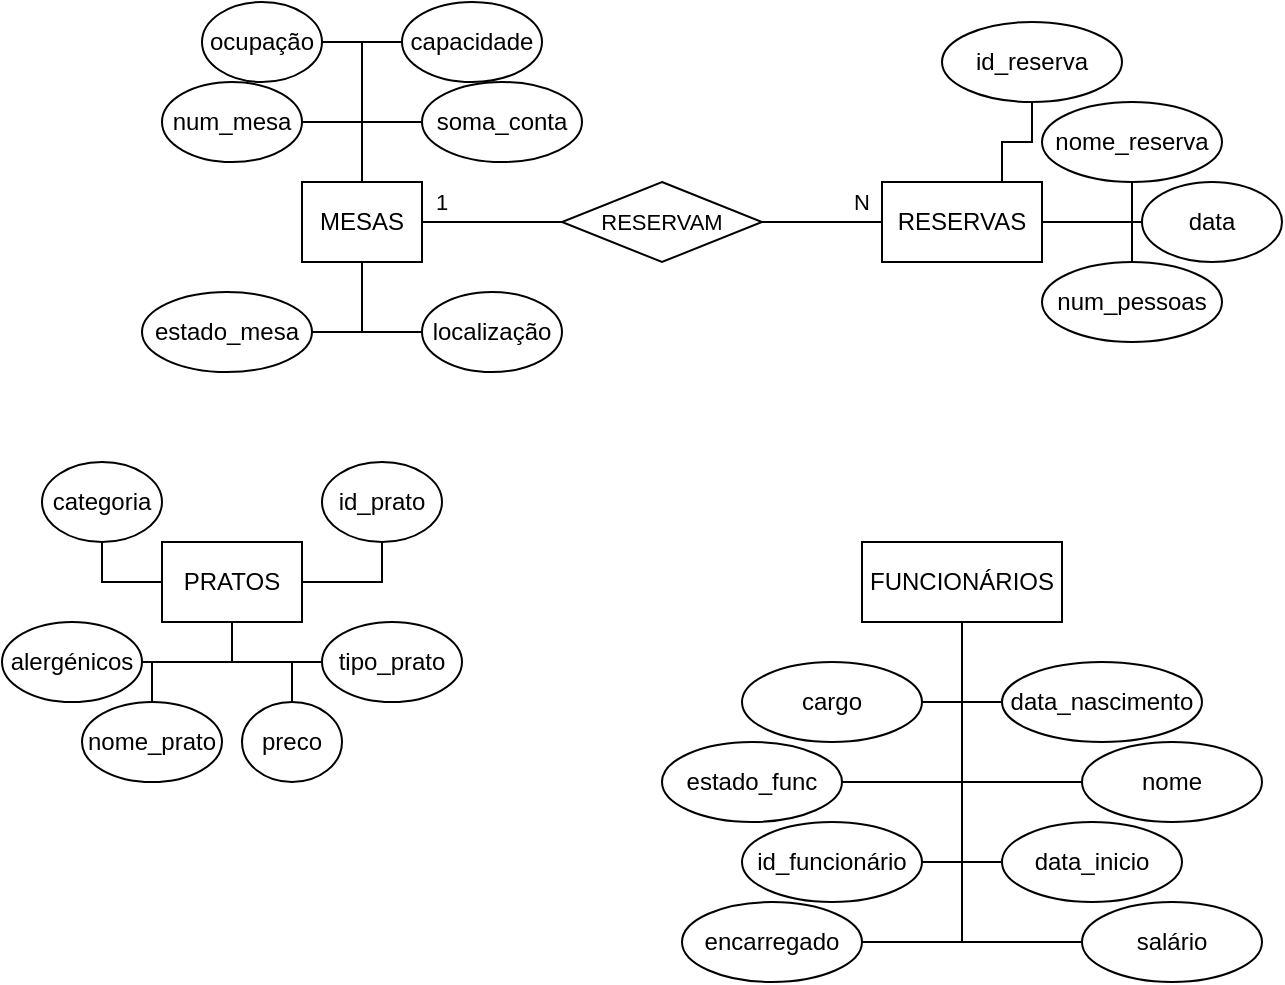 <mxfile version="24.7.17">
  <diagram name="Page-1" id="Iw8S8Xemn7VmbfUd6pgT">
    <mxGraphModel dx="819" dy="478" grid="1" gridSize="10" guides="1" tooltips="1" connect="1" arrows="1" fold="1" page="1" pageScale="1" pageWidth="1100" pageHeight="850" math="0" shadow="0">
      <root>
        <mxCell id="0" />
        <mxCell id="1" parent="0" />
        <mxCell id="8s444AVAX36J0QpNYse8-12" style="edgeStyle=orthogonalEdgeStyle;rounded=0;orthogonalLoop=1;jettySize=auto;html=1;exitX=0.5;exitY=1;exitDx=0;exitDy=0;entryX=0.5;entryY=0;entryDx=0;entryDy=0;endArrow=none;endFill=0;" edge="1" parent="1" source="8s444AVAX36J0QpNYse8-1" target="8s444AVAX36J0QpNYse8-10">
          <mxGeometry relative="1" as="geometry" />
        </mxCell>
        <mxCell id="8s444AVAX36J0QpNYse8-13" style="edgeStyle=orthogonalEdgeStyle;rounded=0;orthogonalLoop=1;jettySize=auto;html=1;exitX=0.5;exitY=1;exitDx=0;exitDy=0;entryX=0;entryY=0.5;entryDx=0;entryDy=0;endArrow=none;endFill=0;" edge="1" parent="1" source="8s444AVAX36J0QpNYse8-1" target="8s444AVAX36J0QpNYse8-8">
          <mxGeometry relative="1" as="geometry" />
        </mxCell>
        <mxCell id="8s444AVAX36J0QpNYse8-14" style="edgeStyle=orthogonalEdgeStyle;rounded=0;orthogonalLoop=1;jettySize=auto;html=1;exitX=0.5;exitY=1;exitDx=0;exitDy=0;entryX=0.5;entryY=0;entryDx=0;entryDy=0;endArrow=none;endFill=0;" edge="1" parent="1" source="8s444AVAX36J0QpNYse8-1" target="8s444AVAX36J0QpNYse8-9">
          <mxGeometry relative="1" as="geometry" />
        </mxCell>
        <mxCell id="8s444AVAX36J0QpNYse8-16" style="edgeStyle=orthogonalEdgeStyle;rounded=0;orthogonalLoop=1;jettySize=auto;html=1;exitX=0.5;exitY=1;exitDx=0;exitDy=0;entryX=1;entryY=0.5;entryDx=0;entryDy=0;endArrow=none;endFill=0;" edge="1" parent="1" source="8s444AVAX36J0QpNYse8-1" target="8s444AVAX36J0QpNYse8-11">
          <mxGeometry relative="1" as="geometry" />
        </mxCell>
        <mxCell id="8s444AVAX36J0QpNYse8-19" style="edgeStyle=orthogonalEdgeStyle;rounded=0;orthogonalLoop=1;jettySize=auto;html=1;exitX=0;exitY=0.5;exitDx=0;exitDy=0;entryX=0.5;entryY=1;entryDx=0;entryDy=0;endArrow=none;endFill=0;" edge="1" parent="1" source="8s444AVAX36J0QpNYse8-1" target="8s444AVAX36J0QpNYse8-6">
          <mxGeometry relative="1" as="geometry" />
        </mxCell>
        <mxCell id="8s444AVAX36J0QpNYse8-23" style="edgeStyle=orthogonalEdgeStyle;rounded=0;orthogonalLoop=1;jettySize=auto;html=1;exitX=1;exitY=0.5;exitDx=0;exitDy=0;entryX=0.5;entryY=1;entryDx=0;entryDy=0;endArrow=none;endFill=0;" edge="1" parent="1" source="8s444AVAX36J0QpNYse8-1" target="8s444AVAX36J0QpNYse8-22">
          <mxGeometry relative="1" as="geometry" />
        </mxCell>
        <mxCell id="8s444AVAX36J0QpNYse8-1" value="PRATOS" style="rounded=0;whiteSpace=wrap;html=1;" vertex="1" parent="1">
          <mxGeometry x="260" y="510" width="70" height="40" as="geometry" />
        </mxCell>
        <mxCell id="8s444AVAX36J0QpNYse8-33" style="edgeStyle=orthogonalEdgeStyle;rounded=0;orthogonalLoop=1;jettySize=auto;html=1;exitX=0.5;exitY=0;exitDx=0;exitDy=0;entryX=1;entryY=0.5;entryDx=0;entryDy=0;endArrow=none;endFill=0;" edge="1" parent="1" source="8s444AVAX36J0QpNYse8-3" target="8s444AVAX36J0QpNYse8-25">
          <mxGeometry relative="1" as="geometry" />
        </mxCell>
        <mxCell id="8s444AVAX36J0QpNYse8-34" style="edgeStyle=orthogonalEdgeStyle;rounded=0;orthogonalLoop=1;jettySize=auto;html=1;exitX=0.5;exitY=0;exitDx=0;exitDy=0;entryX=1;entryY=0.5;entryDx=0;entryDy=0;endArrow=none;endFill=0;" edge="1" parent="1" source="8s444AVAX36J0QpNYse8-3" target="8s444AVAX36J0QpNYse8-29">
          <mxGeometry relative="1" as="geometry" />
        </mxCell>
        <mxCell id="8s444AVAX36J0QpNYse8-35" style="edgeStyle=orthogonalEdgeStyle;rounded=0;orthogonalLoop=1;jettySize=auto;html=1;exitX=0.5;exitY=0;exitDx=0;exitDy=0;entryX=0;entryY=0.5;entryDx=0;entryDy=0;endArrow=none;endFill=0;" edge="1" parent="1" source="8s444AVAX36J0QpNYse8-3" target="8s444AVAX36J0QpNYse8-27">
          <mxGeometry relative="1" as="geometry" />
        </mxCell>
        <mxCell id="8s444AVAX36J0QpNYse8-36" style="edgeStyle=orthogonalEdgeStyle;rounded=0;orthogonalLoop=1;jettySize=auto;html=1;exitX=0.5;exitY=0;exitDx=0;exitDy=0;entryX=0;entryY=0.5;entryDx=0;entryDy=0;endArrow=none;endFill=0;" edge="1" parent="1" source="8s444AVAX36J0QpNYse8-3" target="8s444AVAX36J0QpNYse8-30">
          <mxGeometry relative="1" as="geometry" />
        </mxCell>
        <mxCell id="8s444AVAX36J0QpNYse8-38" style="edgeStyle=orthogonalEdgeStyle;rounded=0;orthogonalLoop=1;jettySize=auto;html=1;exitX=0.5;exitY=1;exitDx=0;exitDy=0;entryX=1;entryY=0.5;entryDx=0;entryDy=0;endArrow=none;endFill=0;" edge="1" parent="1" source="8s444AVAX36J0QpNYse8-3" target="8s444AVAX36J0QpNYse8-28">
          <mxGeometry relative="1" as="geometry" />
        </mxCell>
        <mxCell id="8s444AVAX36J0QpNYse8-39" style="edgeStyle=orthogonalEdgeStyle;rounded=0;orthogonalLoop=1;jettySize=auto;html=1;exitX=0.5;exitY=1;exitDx=0;exitDy=0;entryX=0;entryY=0.5;entryDx=0;entryDy=0;endArrow=none;endFill=0;" edge="1" parent="1" source="8s444AVAX36J0QpNYse8-3" target="8s444AVAX36J0QpNYse8-26">
          <mxGeometry relative="1" as="geometry" />
        </mxCell>
        <mxCell id="8s444AVAX36J0QpNYse8-3" value="MESAS&lt;span style=&quot;color: rgba(0, 0, 0, 0); font-family: monospace; font-size: 0px; text-align: start; text-wrap: nowrap;&quot;&gt;%3CmxGraphModel%3E%3Croot%3E%3CmxCell%20id%3D%220%22%2F%3E%3CmxCell%20id%3D%221%22%20parent%3D%220%22%2F%3E%3CmxCell%20id%3D%222%22%20value%3D%22PRATOS%22%20style%3D%22rounded%3D0%3BwhiteSpace%3Dwrap%3Bhtml%3D1%3B%22%20vertex%3D%221%22%20parent%3D%221%22%3E%3CmxGeometry%20x%3D%22320%22%20y%3D%22440%22%20width%3D%2270%22%20height%3D%2240%22%20as%3D%22geometry%22%2F%3E%3C%2FmxCell%3E%3C%2Froot%3E%3C%2FmxGraphModel%3E&lt;/span&gt;" style="rounded=0;whiteSpace=wrap;html=1;" vertex="1" parent="1">
          <mxGeometry x="330" y="330" width="60" height="40" as="geometry" />
        </mxCell>
        <mxCell id="8s444AVAX36J0QpNYse8-41" style="edgeStyle=orthogonalEdgeStyle;shape=connector;rounded=0;orthogonalLoop=1;jettySize=auto;html=1;exitX=0;exitY=0.5;exitDx=0;exitDy=0;entryX=1;entryY=0.5;entryDx=0;entryDy=0;strokeColor=default;align=center;verticalAlign=middle;fontFamily=Helvetica;fontSize=11;fontColor=default;labelBackgroundColor=default;endArrow=none;endFill=0;" edge="1" parent="1" source="8s444AVAX36J0QpNYse8-4" target="8s444AVAX36J0QpNYse8-40">
          <mxGeometry relative="1" as="geometry" />
        </mxCell>
        <mxCell id="8s444AVAX36J0QpNYse8-49" style="edgeStyle=orthogonalEdgeStyle;shape=connector;rounded=0;orthogonalLoop=1;jettySize=auto;html=1;exitX=1;exitY=0.5;exitDx=0;exitDy=0;entryX=0;entryY=0.5;entryDx=0;entryDy=0;strokeColor=default;align=center;verticalAlign=middle;fontFamily=Helvetica;fontSize=11;fontColor=default;labelBackgroundColor=default;endArrow=none;endFill=0;" edge="1" parent="1" source="8s444AVAX36J0QpNYse8-4" target="8s444AVAX36J0QpNYse8-46">
          <mxGeometry relative="1" as="geometry" />
        </mxCell>
        <mxCell id="8s444AVAX36J0QpNYse8-50" style="edgeStyle=orthogonalEdgeStyle;shape=connector;rounded=0;orthogonalLoop=1;jettySize=auto;html=1;exitX=1;exitY=0.5;exitDx=0;exitDy=0;entryX=0.5;entryY=0;entryDx=0;entryDy=0;strokeColor=default;align=center;verticalAlign=middle;fontFamily=Helvetica;fontSize=11;fontColor=default;labelBackgroundColor=default;endArrow=none;endFill=0;" edge="1" parent="1" source="8s444AVAX36J0QpNYse8-4" target="8s444AVAX36J0QpNYse8-47">
          <mxGeometry relative="1" as="geometry" />
        </mxCell>
        <mxCell id="8s444AVAX36J0QpNYse8-51" style="edgeStyle=orthogonalEdgeStyle;shape=connector;rounded=0;orthogonalLoop=1;jettySize=auto;html=1;exitX=1;exitY=0.5;exitDx=0;exitDy=0;entryX=0.5;entryY=1;entryDx=0;entryDy=0;strokeColor=default;align=center;verticalAlign=middle;fontFamily=Helvetica;fontSize=11;fontColor=default;labelBackgroundColor=default;endArrow=none;endFill=0;" edge="1" parent="1" source="8s444AVAX36J0QpNYse8-4" target="8s444AVAX36J0QpNYse8-45">
          <mxGeometry relative="1" as="geometry" />
        </mxCell>
        <mxCell id="8s444AVAX36J0QpNYse8-54" style="edgeStyle=orthogonalEdgeStyle;shape=connector;rounded=0;orthogonalLoop=1;jettySize=auto;html=1;exitX=0.75;exitY=0;exitDx=0;exitDy=0;entryX=0.5;entryY=1;entryDx=0;entryDy=0;strokeColor=default;align=center;verticalAlign=middle;fontFamily=Helvetica;fontSize=11;fontColor=default;labelBackgroundColor=default;endArrow=none;endFill=0;" edge="1" parent="1" source="8s444AVAX36J0QpNYse8-4" target="8s444AVAX36J0QpNYse8-52">
          <mxGeometry relative="1" as="geometry" />
        </mxCell>
        <mxCell id="8s444AVAX36J0QpNYse8-4" value="RESERVAS" style="rounded=0;whiteSpace=wrap;html=1;" vertex="1" parent="1">
          <mxGeometry x="620" y="330" width="80" height="40" as="geometry" />
        </mxCell>
        <mxCell id="8s444AVAX36J0QpNYse8-64" style="edgeStyle=orthogonalEdgeStyle;shape=connector;rounded=0;orthogonalLoop=1;jettySize=auto;html=1;exitX=0.5;exitY=1;exitDx=0;exitDy=0;entryX=0;entryY=0.5;entryDx=0;entryDy=0;strokeColor=default;align=center;verticalAlign=middle;fontFamily=Helvetica;fontSize=11;fontColor=default;labelBackgroundColor=default;endArrow=none;endFill=0;" edge="1" parent="1" source="8s444AVAX36J0QpNYse8-5" target="8s444AVAX36J0QpNYse8-62">
          <mxGeometry relative="1" as="geometry" />
        </mxCell>
        <mxCell id="8s444AVAX36J0QpNYse8-65" style="edgeStyle=orthogonalEdgeStyle;shape=connector;rounded=0;orthogonalLoop=1;jettySize=auto;html=1;exitX=0.5;exitY=1;exitDx=0;exitDy=0;entryX=1;entryY=0.5;entryDx=0;entryDy=0;strokeColor=default;align=center;verticalAlign=middle;fontFamily=Helvetica;fontSize=11;fontColor=default;labelBackgroundColor=default;endArrow=none;endFill=0;" edge="1" parent="1" source="8s444AVAX36J0QpNYse8-5" target="8s444AVAX36J0QpNYse8-56">
          <mxGeometry relative="1" as="geometry" />
        </mxCell>
        <mxCell id="8s444AVAX36J0QpNYse8-66" style="edgeStyle=orthogonalEdgeStyle;shape=connector;rounded=0;orthogonalLoop=1;jettySize=auto;html=1;exitX=0.5;exitY=1;exitDx=0;exitDy=0;entryX=0;entryY=0.5;entryDx=0;entryDy=0;strokeColor=default;align=center;verticalAlign=middle;fontFamily=Helvetica;fontSize=11;fontColor=default;labelBackgroundColor=default;endArrow=none;endFill=0;" edge="1" parent="1" source="8s444AVAX36J0QpNYse8-5" target="8s444AVAX36J0QpNYse8-60">
          <mxGeometry relative="1" as="geometry" />
        </mxCell>
        <mxCell id="8s444AVAX36J0QpNYse8-67" style="edgeStyle=orthogonalEdgeStyle;shape=connector;rounded=0;orthogonalLoop=1;jettySize=auto;html=1;exitX=0.5;exitY=1;exitDx=0;exitDy=0;entryX=1;entryY=0.5;entryDx=0;entryDy=0;strokeColor=default;align=center;verticalAlign=middle;fontFamily=Helvetica;fontSize=11;fontColor=default;labelBackgroundColor=default;endArrow=none;endFill=0;" edge="1" parent="1" source="8s444AVAX36J0QpNYse8-5" target="8s444AVAX36J0QpNYse8-58">
          <mxGeometry relative="1" as="geometry" />
        </mxCell>
        <mxCell id="8s444AVAX36J0QpNYse8-68" style="edgeStyle=orthogonalEdgeStyle;shape=connector;rounded=0;orthogonalLoop=1;jettySize=auto;html=1;exitX=0.5;exitY=1;exitDx=0;exitDy=0;entryX=0;entryY=0.5;entryDx=0;entryDy=0;strokeColor=default;align=center;verticalAlign=middle;fontFamily=Helvetica;fontSize=11;fontColor=default;labelBackgroundColor=default;endArrow=none;endFill=0;" edge="1" parent="1" source="8s444AVAX36J0QpNYse8-5" target="8s444AVAX36J0QpNYse8-61">
          <mxGeometry relative="1" as="geometry" />
        </mxCell>
        <mxCell id="8s444AVAX36J0QpNYse8-69" style="edgeStyle=orthogonalEdgeStyle;shape=connector;rounded=0;orthogonalLoop=1;jettySize=auto;html=1;exitX=0.5;exitY=1;exitDx=0;exitDy=0;entryX=1;entryY=0.5;entryDx=0;entryDy=0;strokeColor=default;align=center;verticalAlign=middle;fontFamily=Helvetica;fontSize=11;fontColor=default;labelBackgroundColor=default;endArrow=none;endFill=0;" edge="1" parent="1" source="8s444AVAX36J0QpNYse8-5" target="8s444AVAX36J0QpNYse8-55">
          <mxGeometry relative="1" as="geometry" />
        </mxCell>
        <mxCell id="8s444AVAX36J0QpNYse8-70" style="edgeStyle=orthogonalEdgeStyle;shape=connector;rounded=0;orthogonalLoop=1;jettySize=auto;html=1;exitX=0.5;exitY=1;exitDx=0;exitDy=0;entryX=0;entryY=0.5;entryDx=0;entryDy=0;strokeColor=default;align=center;verticalAlign=middle;fontFamily=Helvetica;fontSize=11;fontColor=default;labelBackgroundColor=default;endArrow=none;endFill=0;" edge="1" parent="1" source="8s444AVAX36J0QpNYse8-5" target="8s444AVAX36J0QpNYse8-59">
          <mxGeometry relative="1" as="geometry" />
        </mxCell>
        <mxCell id="8s444AVAX36J0QpNYse8-71" style="edgeStyle=orthogonalEdgeStyle;shape=connector;rounded=0;orthogonalLoop=1;jettySize=auto;html=1;exitX=0.5;exitY=1;exitDx=0;exitDy=0;entryX=1;entryY=0.5;entryDx=0;entryDy=0;strokeColor=default;align=center;verticalAlign=middle;fontFamily=Helvetica;fontSize=11;fontColor=default;labelBackgroundColor=default;endArrow=none;endFill=0;" edge="1" parent="1" source="8s444AVAX36J0QpNYse8-5" target="8s444AVAX36J0QpNYse8-57">
          <mxGeometry relative="1" as="geometry" />
        </mxCell>
        <mxCell id="8s444AVAX36J0QpNYse8-5" value="FUNCIONÁRIOS" style="rounded=0;whiteSpace=wrap;html=1;" vertex="1" parent="1">
          <mxGeometry x="610" y="510" width="100" height="40" as="geometry" />
        </mxCell>
        <mxCell id="8s444AVAX36J0QpNYse8-6" value="categoria" style="ellipse;whiteSpace=wrap;html=1;" vertex="1" parent="1">
          <mxGeometry x="200" y="470" width="60" height="40" as="geometry" />
        </mxCell>
        <mxCell id="8s444AVAX36J0QpNYse8-8" value="tipo_prato" style="ellipse;whiteSpace=wrap;html=1;" vertex="1" parent="1">
          <mxGeometry x="340" y="550" width="70" height="40" as="geometry" />
        </mxCell>
        <mxCell id="8s444AVAX36J0QpNYse8-9" value="nome_prato" style="ellipse;whiteSpace=wrap;html=1;" vertex="1" parent="1">
          <mxGeometry x="220" y="590" width="70" height="40" as="geometry" />
        </mxCell>
        <mxCell id="8s444AVAX36J0QpNYse8-10" value="preco" style="ellipse;whiteSpace=wrap;html=1;" vertex="1" parent="1">
          <mxGeometry x="300" y="590" width="50" height="40" as="geometry" />
        </mxCell>
        <mxCell id="8s444AVAX36J0QpNYse8-11" value="alergénicos" style="ellipse;whiteSpace=wrap;html=1;" vertex="1" parent="1">
          <mxGeometry x="180" y="550" width="70" height="40" as="geometry" />
        </mxCell>
        <mxCell id="8s444AVAX36J0QpNYse8-22" value="id_prato" style="ellipse;whiteSpace=wrap;html=1;" vertex="1" parent="1">
          <mxGeometry x="340" y="470" width="60" height="40" as="geometry" />
        </mxCell>
        <mxCell id="8s444AVAX36J0QpNYse8-25" value="num_mesa" style="ellipse;whiteSpace=wrap;html=1;" vertex="1" parent="1">
          <mxGeometry x="260" y="280" width="70" height="40" as="geometry" />
        </mxCell>
        <mxCell id="8s444AVAX36J0QpNYse8-26" value="localização" style="ellipse;whiteSpace=wrap;html=1;" vertex="1" parent="1">
          <mxGeometry x="390" y="385" width="70" height="40" as="geometry" />
        </mxCell>
        <mxCell id="8s444AVAX36J0QpNYse8-27" value="capacidade" style="ellipse;whiteSpace=wrap;html=1;" vertex="1" parent="1">
          <mxGeometry x="380" y="240" width="70" height="40" as="geometry" />
        </mxCell>
        <mxCell id="8s444AVAX36J0QpNYse8-28" value="estado_mesa" style="ellipse;whiteSpace=wrap;html=1;" vertex="1" parent="1">
          <mxGeometry x="250" y="385" width="85" height="40" as="geometry" />
        </mxCell>
        <mxCell id="8s444AVAX36J0QpNYse8-29" value="ocupação" style="ellipse;whiteSpace=wrap;html=1;" vertex="1" parent="1">
          <mxGeometry x="280" y="240" width="60" height="40" as="geometry" />
        </mxCell>
        <mxCell id="8s444AVAX36J0QpNYse8-30" value="soma_conta" style="ellipse;whiteSpace=wrap;html=1;" vertex="1" parent="1">
          <mxGeometry x="390" y="280" width="80" height="40" as="geometry" />
        </mxCell>
        <mxCell id="8s444AVAX36J0QpNYse8-42" style="edgeStyle=orthogonalEdgeStyle;shape=connector;rounded=0;orthogonalLoop=1;jettySize=auto;html=1;exitX=0;exitY=0.5;exitDx=0;exitDy=0;entryX=1;entryY=0.5;entryDx=0;entryDy=0;strokeColor=default;align=center;verticalAlign=middle;fontFamily=Helvetica;fontSize=11;fontColor=default;labelBackgroundColor=default;endArrow=none;endFill=0;" edge="1" parent="1" source="8s444AVAX36J0QpNYse8-40" target="8s444AVAX36J0QpNYse8-3">
          <mxGeometry relative="1" as="geometry" />
        </mxCell>
        <mxCell id="8s444AVAX36J0QpNYse8-40" value="RESERVAM" style="rhombus;whiteSpace=wrap;html=1;fontFamily=Helvetica;fontSize=11;fontColor=default;labelBackgroundColor=default;" vertex="1" parent="1">
          <mxGeometry x="460" y="330" width="100" height="40" as="geometry" />
        </mxCell>
        <mxCell id="8s444AVAX36J0QpNYse8-43" value="1" style="text;html=1;align=center;verticalAlign=middle;whiteSpace=wrap;rounded=0;fontFamily=Helvetica;fontSize=11;fontColor=default;labelBackgroundColor=default;" vertex="1" parent="1">
          <mxGeometry x="390" y="330" width="20" height="20" as="geometry" />
        </mxCell>
        <mxCell id="8s444AVAX36J0QpNYse8-44" value="N" style="text;html=1;align=center;verticalAlign=middle;whiteSpace=wrap;rounded=0;fontFamily=Helvetica;fontSize=11;fontColor=default;labelBackgroundColor=default;" vertex="1" parent="1">
          <mxGeometry x="600" y="330" width="20" height="20" as="geometry" />
        </mxCell>
        <mxCell id="8s444AVAX36J0QpNYse8-45" value="nome_reserva" style="ellipse;whiteSpace=wrap;html=1;" vertex="1" parent="1">
          <mxGeometry x="700" y="290" width="90" height="40" as="geometry" />
        </mxCell>
        <mxCell id="8s444AVAX36J0QpNYse8-46" value="data" style="ellipse;whiteSpace=wrap;html=1;" vertex="1" parent="1">
          <mxGeometry x="750" y="330" width="70" height="40" as="geometry" />
        </mxCell>
        <mxCell id="8s444AVAX36J0QpNYse8-47" value="num_pessoas" style="ellipse;whiteSpace=wrap;html=1;" vertex="1" parent="1">
          <mxGeometry x="700" y="370" width="90" height="40" as="geometry" />
        </mxCell>
        <mxCell id="8s444AVAX36J0QpNYse8-52" value="id_reserva" style="ellipse;whiteSpace=wrap;html=1;" vertex="1" parent="1">
          <mxGeometry x="650" y="250" width="90" height="40" as="geometry" />
        </mxCell>
        <mxCell id="8s444AVAX36J0QpNYse8-55" value="id_funcionário" style="ellipse;whiteSpace=wrap;html=1;" vertex="1" parent="1">
          <mxGeometry x="550" y="650" width="90" height="40" as="geometry" />
        </mxCell>
        <mxCell id="8s444AVAX36J0QpNYse8-56" value="cargo" style="ellipse;whiteSpace=wrap;html=1;" vertex="1" parent="1">
          <mxGeometry x="550" y="570" width="90" height="40" as="geometry" />
        </mxCell>
        <mxCell id="8s444AVAX36J0QpNYse8-57" value="encarregado" style="ellipse;whiteSpace=wrap;html=1;" vertex="1" parent="1">
          <mxGeometry x="520" y="690" width="90" height="40" as="geometry" />
        </mxCell>
        <mxCell id="8s444AVAX36J0QpNYse8-58" value="estado_func" style="ellipse;whiteSpace=wrap;html=1;" vertex="1" parent="1">
          <mxGeometry x="510" y="610" width="90" height="40" as="geometry" />
        </mxCell>
        <mxCell id="8s444AVAX36J0QpNYse8-59" value="salário" style="ellipse;whiteSpace=wrap;html=1;" vertex="1" parent="1">
          <mxGeometry x="720" y="690" width="90" height="40" as="geometry" />
        </mxCell>
        <mxCell id="8s444AVAX36J0QpNYse8-60" value="nome" style="ellipse;whiteSpace=wrap;html=1;" vertex="1" parent="1">
          <mxGeometry x="720" y="610" width="90" height="40" as="geometry" />
        </mxCell>
        <mxCell id="8s444AVAX36J0QpNYse8-61" value="data_inicio" style="ellipse;whiteSpace=wrap;html=1;" vertex="1" parent="1">
          <mxGeometry x="680" y="650" width="90" height="40" as="geometry" />
        </mxCell>
        <mxCell id="8s444AVAX36J0QpNYse8-62" value="data_nascimento" style="ellipse;whiteSpace=wrap;html=1;" vertex="1" parent="1">
          <mxGeometry x="680" y="570" width="100" height="40" as="geometry" />
        </mxCell>
      </root>
    </mxGraphModel>
  </diagram>
</mxfile>
